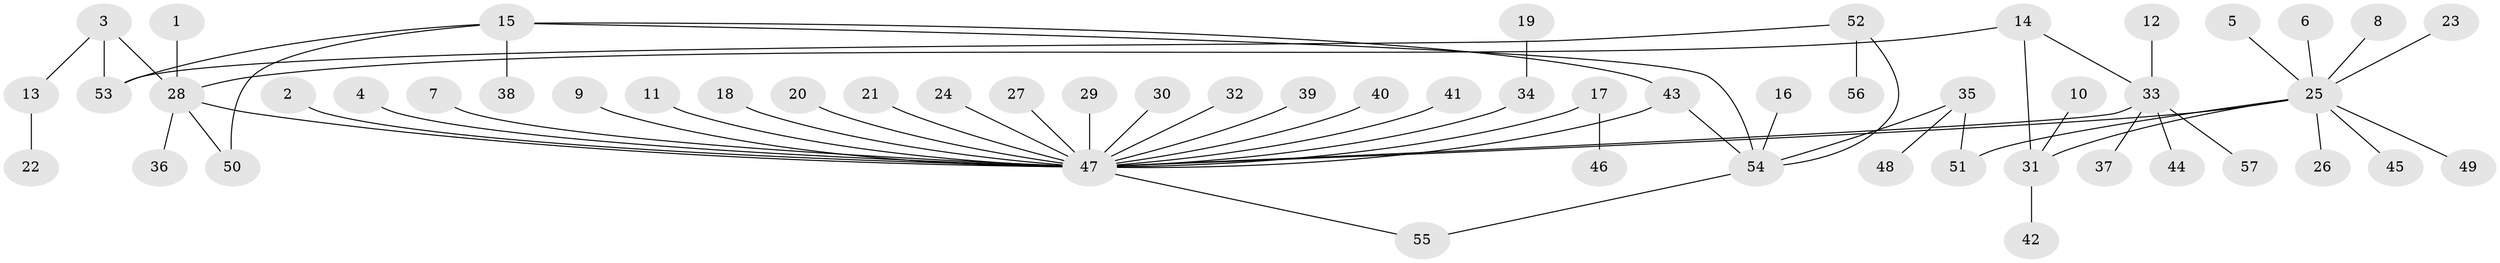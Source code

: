 // original degree distribution, {8: 0.017699115044247787, 26: 0.008849557522123894, 1: 0.6371681415929203, 2: 0.1504424778761062, 3: 0.07964601769911504, 9: 0.008849557522123894, 4: 0.061946902654867256, 12: 0.008849557522123894, 5: 0.017699115044247787, 6: 0.008849557522123894}
// Generated by graph-tools (version 1.1) at 2025/01/03/09/25 03:01:40]
// undirected, 57 vertices, 64 edges
graph export_dot {
graph [start="1"]
  node [color=gray90,style=filled];
  1;
  2;
  3;
  4;
  5;
  6;
  7;
  8;
  9;
  10;
  11;
  12;
  13;
  14;
  15;
  16;
  17;
  18;
  19;
  20;
  21;
  22;
  23;
  24;
  25;
  26;
  27;
  28;
  29;
  30;
  31;
  32;
  33;
  34;
  35;
  36;
  37;
  38;
  39;
  40;
  41;
  42;
  43;
  44;
  45;
  46;
  47;
  48;
  49;
  50;
  51;
  52;
  53;
  54;
  55;
  56;
  57;
  1 -- 28 [weight=1.0];
  2 -- 47 [weight=1.0];
  3 -- 13 [weight=1.0];
  3 -- 28 [weight=1.0];
  3 -- 53 [weight=1.0];
  4 -- 47 [weight=1.0];
  5 -- 25 [weight=1.0];
  6 -- 25 [weight=1.0];
  7 -- 47 [weight=1.0];
  8 -- 25 [weight=1.0];
  9 -- 47 [weight=1.0];
  10 -- 31 [weight=1.0];
  11 -- 47 [weight=1.0];
  12 -- 33 [weight=1.0];
  13 -- 22 [weight=1.0];
  14 -- 28 [weight=1.0];
  14 -- 31 [weight=1.0];
  14 -- 33 [weight=1.0];
  15 -- 38 [weight=1.0];
  15 -- 43 [weight=1.0];
  15 -- 50 [weight=1.0];
  15 -- 53 [weight=1.0];
  15 -- 54 [weight=1.0];
  16 -- 54 [weight=1.0];
  17 -- 46 [weight=1.0];
  17 -- 47 [weight=1.0];
  18 -- 47 [weight=1.0];
  19 -- 34 [weight=1.0];
  20 -- 47 [weight=1.0];
  21 -- 47 [weight=1.0];
  23 -- 25 [weight=1.0];
  24 -- 47 [weight=1.0];
  25 -- 26 [weight=1.0];
  25 -- 31 [weight=1.0];
  25 -- 45 [weight=1.0];
  25 -- 47 [weight=1.0];
  25 -- 49 [weight=1.0];
  25 -- 51 [weight=1.0];
  27 -- 47 [weight=1.0];
  28 -- 36 [weight=1.0];
  28 -- 47 [weight=1.0];
  28 -- 50 [weight=1.0];
  29 -- 47 [weight=1.0];
  30 -- 47 [weight=1.0];
  31 -- 42 [weight=1.0];
  32 -- 47 [weight=1.0];
  33 -- 37 [weight=1.0];
  33 -- 44 [weight=1.0];
  33 -- 47 [weight=1.0];
  33 -- 57 [weight=1.0];
  34 -- 47 [weight=1.0];
  35 -- 48 [weight=1.0];
  35 -- 51 [weight=1.0];
  35 -- 54 [weight=1.0];
  39 -- 47 [weight=1.0];
  40 -- 47 [weight=1.0];
  41 -- 47 [weight=1.0];
  43 -- 47 [weight=1.0];
  43 -- 54 [weight=1.0];
  47 -- 55 [weight=1.0];
  52 -- 53 [weight=1.0];
  52 -- 54 [weight=1.0];
  52 -- 56 [weight=1.0];
  54 -- 55 [weight=1.0];
}
